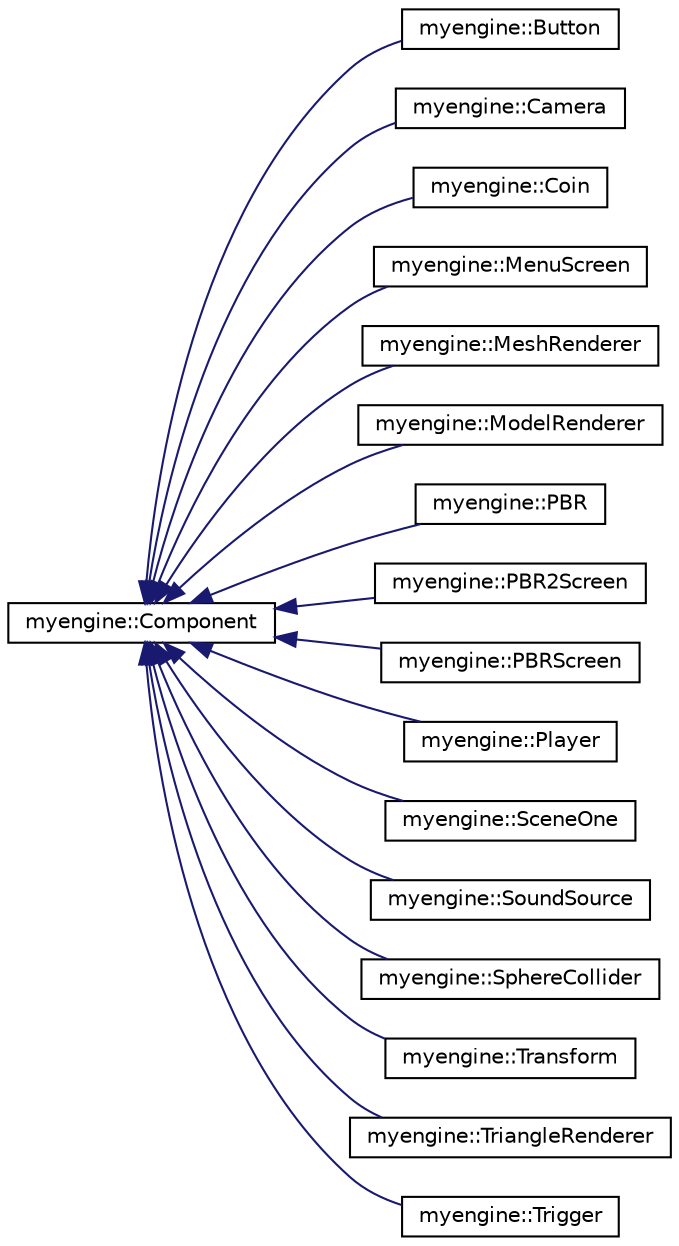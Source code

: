 digraph "Graphical Class Hierarchy"
{
 // LATEX_PDF_SIZE
  edge [fontname="Helvetica",fontsize="10",labelfontname="Helvetica",labelfontsize="10"];
  node [fontname="Helvetica",fontsize="10",shape=record];
  rankdir="LR";
  Node0 [label="myengine::Component",height=0.2,width=0.4,color="black", fillcolor="white", style="filled",URL="$structmyengine_1_1_component.html",tooltip=" "];
  Node0 -> Node1 [dir="back",color="midnightblue",fontsize="10",style="solid",fontname="Helvetica"];
  Node1 [label="myengine::Button",height=0.2,width=0.4,color="black", fillcolor="white", style="filled",URL="$structmyengine_1_1_button.html",tooltip=" "];
  Node0 -> Node2 [dir="back",color="midnightblue",fontsize="10",style="solid",fontname="Helvetica"];
  Node2 [label="myengine::Camera",height=0.2,width=0.4,color="black", fillcolor="white", style="filled",URL="$structmyengine_1_1_camera.html",tooltip=" "];
  Node0 -> Node3 [dir="back",color="midnightblue",fontsize="10",style="solid",fontname="Helvetica"];
  Node3 [label="myengine::Coin",height=0.2,width=0.4,color="black", fillcolor="white", style="filled",URL="$structmyengine_1_1_coin.html",tooltip=" "];
  Node0 -> Node4 [dir="back",color="midnightblue",fontsize="10",style="solid",fontname="Helvetica"];
  Node4 [label="myengine::MenuScreen",height=0.2,width=0.4,color="black", fillcolor="white", style="filled",URL="$structmyengine_1_1_menu_screen.html",tooltip=" "];
  Node0 -> Node5 [dir="back",color="midnightblue",fontsize="10",style="solid",fontname="Helvetica"];
  Node5 [label="myengine::MeshRenderer",height=0.2,width=0.4,color="black", fillcolor="white", style="filled",URL="$structmyengine_1_1_mesh_renderer.html",tooltip=" "];
  Node0 -> Node6 [dir="back",color="midnightblue",fontsize="10",style="solid",fontname="Helvetica"];
  Node6 [label="myengine::ModelRenderer",height=0.2,width=0.4,color="black", fillcolor="white", style="filled",URL="$structmyengine_1_1_model_renderer.html",tooltip=" "];
  Node0 -> Node7 [dir="back",color="midnightblue",fontsize="10",style="solid",fontname="Helvetica"];
  Node7 [label="myengine::PBR",height=0.2,width=0.4,color="black", fillcolor="white", style="filled",URL="$structmyengine_1_1_p_b_r.html",tooltip=" "];
  Node0 -> Node8 [dir="back",color="midnightblue",fontsize="10",style="solid",fontname="Helvetica"];
  Node8 [label="myengine::PBR2Screen",height=0.2,width=0.4,color="black", fillcolor="white", style="filled",URL="$structmyengine_1_1_p_b_r2_screen.html",tooltip=" "];
  Node0 -> Node9 [dir="back",color="midnightblue",fontsize="10",style="solid",fontname="Helvetica"];
  Node9 [label="myengine::PBRScreen",height=0.2,width=0.4,color="black", fillcolor="white", style="filled",URL="$structmyengine_1_1_p_b_r_screen.html",tooltip=" "];
  Node0 -> Node10 [dir="back",color="midnightblue",fontsize="10",style="solid",fontname="Helvetica"];
  Node10 [label="myengine::Player",height=0.2,width=0.4,color="black", fillcolor="white", style="filled",URL="$structmyengine_1_1_player.html",tooltip=" "];
  Node0 -> Node11 [dir="back",color="midnightblue",fontsize="10",style="solid",fontname="Helvetica"];
  Node11 [label="myengine::SceneOne",height=0.2,width=0.4,color="black", fillcolor="white", style="filled",URL="$structmyengine_1_1_scene_one.html",tooltip=" "];
  Node0 -> Node12 [dir="back",color="midnightblue",fontsize="10",style="solid",fontname="Helvetica"];
  Node12 [label="myengine::SoundSource",height=0.2,width=0.4,color="black", fillcolor="white", style="filled",URL="$structmyengine_1_1_sound_source.html",tooltip=" "];
  Node0 -> Node13 [dir="back",color="midnightblue",fontsize="10",style="solid",fontname="Helvetica"];
  Node13 [label="myengine::SphereCollider",height=0.2,width=0.4,color="black", fillcolor="white", style="filled",URL="$structmyengine_1_1_sphere_collider.html",tooltip=" "];
  Node0 -> Node14 [dir="back",color="midnightblue",fontsize="10",style="solid",fontname="Helvetica"];
  Node14 [label="myengine::Transform",height=0.2,width=0.4,color="black", fillcolor="white", style="filled",URL="$structmyengine_1_1_transform.html",tooltip=" "];
  Node0 -> Node15 [dir="back",color="midnightblue",fontsize="10",style="solid",fontname="Helvetica"];
  Node15 [label="myengine::TriangleRenderer",height=0.2,width=0.4,color="black", fillcolor="white", style="filled",URL="$structmyengine_1_1_triangle_renderer.html",tooltip=" "];
  Node0 -> Node16 [dir="back",color="midnightblue",fontsize="10",style="solid",fontname="Helvetica"];
  Node16 [label="myengine::Trigger",height=0.2,width=0.4,color="black", fillcolor="white", style="filled",URL="$structmyengine_1_1_trigger.html",tooltip=" "];
}
